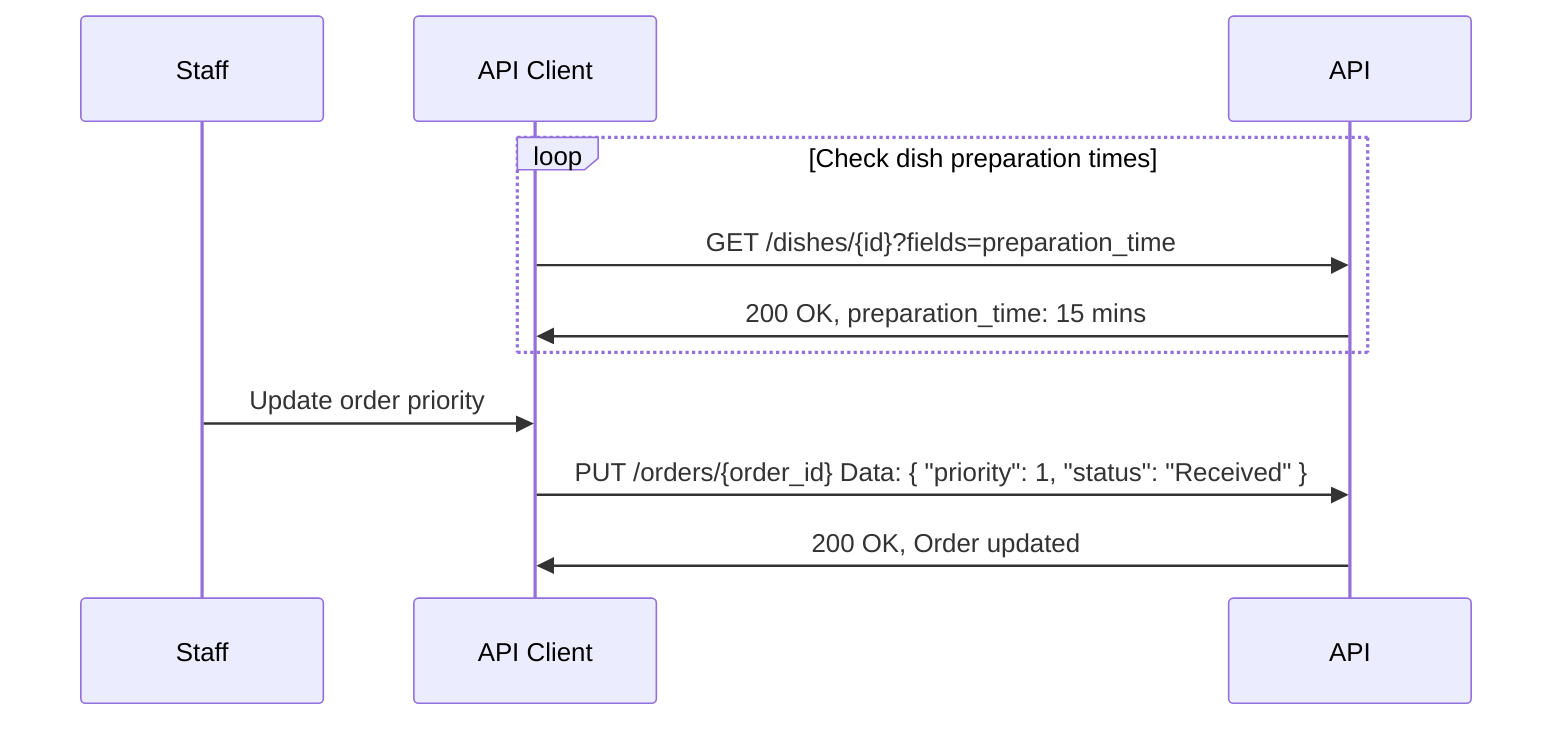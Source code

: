 sequenceDiagram
    %% Checking Preparation Times and Updating Order Priority
    participant Staff as Staff
    participant Client as API Client
    participant API as API

    loop Check dish preparation times
        Client->>API: GET /dishes/{id}?fields=preparation_time
        API->>Client: 200 OK, preparation_time: 15 mins
    end

    Staff->>Client: Update order priority
    Client->>API: PUT /orders/{order_id} Data: { "priority": 1, "status": "Received" }
    API->>Client: 200 OK, Order updated